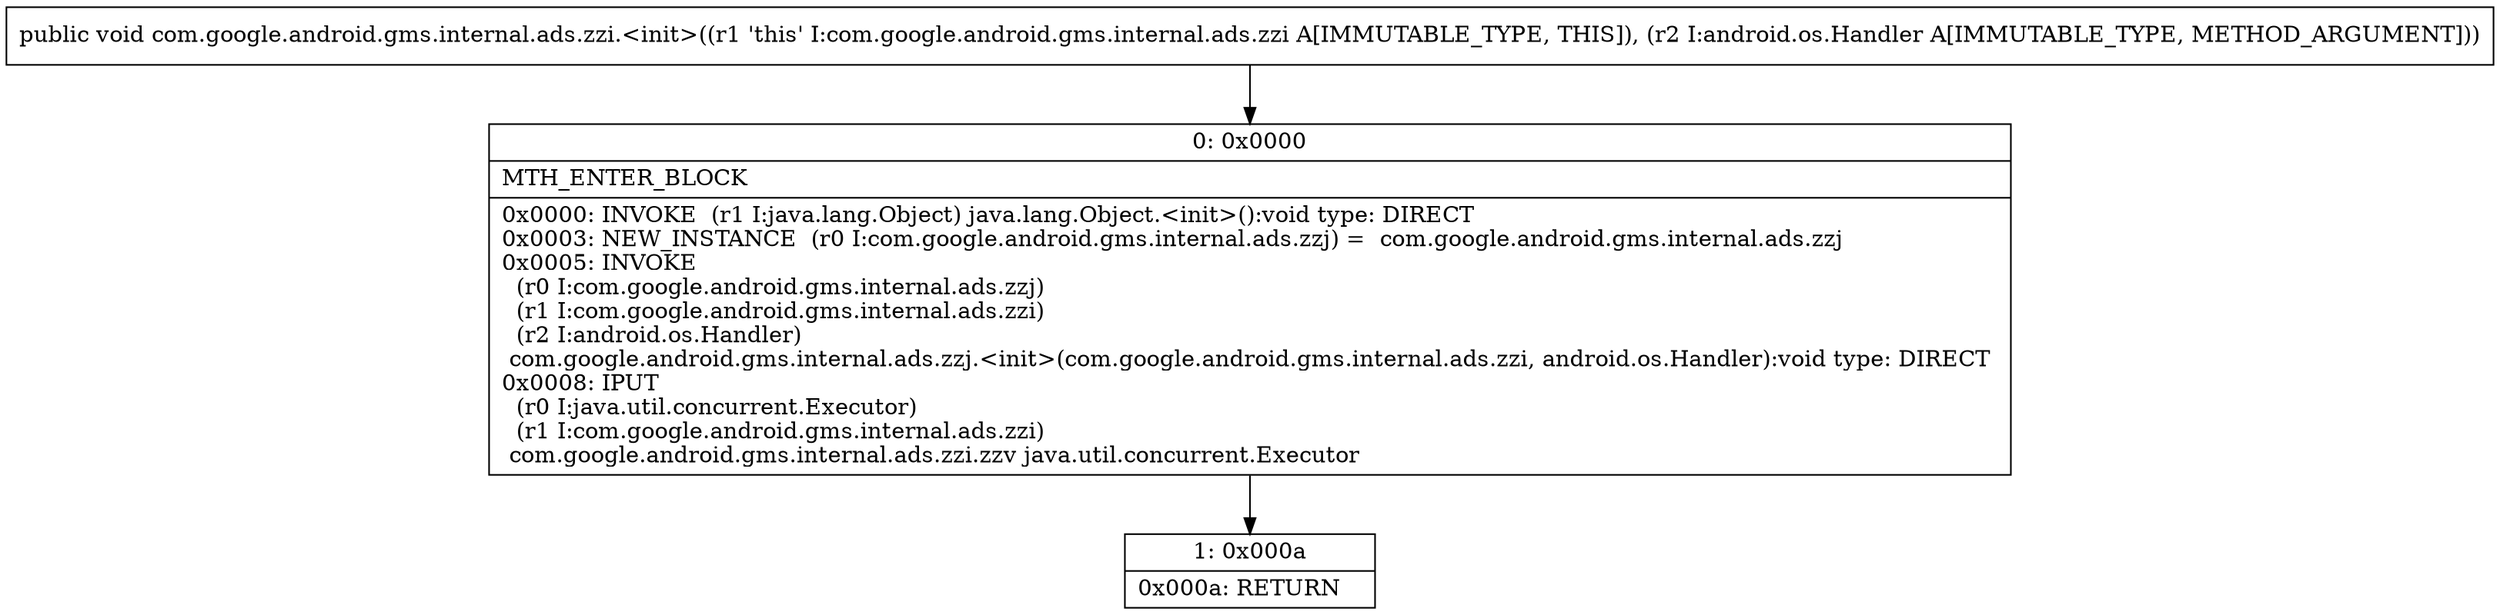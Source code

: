 digraph "CFG forcom.google.android.gms.internal.ads.zzi.\<init\>(Landroid\/os\/Handler;)V" {
Node_0 [shape=record,label="{0\:\ 0x0000|MTH_ENTER_BLOCK\l|0x0000: INVOKE  (r1 I:java.lang.Object) java.lang.Object.\<init\>():void type: DIRECT \l0x0003: NEW_INSTANCE  (r0 I:com.google.android.gms.internal.ads.zzj) =  com.google.android.gms.internal.ads.zzj \l0x0005: INVOKE  \l  (r0 I:com.google.android.gms.internal.ads.zzj)\l  (r1 I:com.google.android.gms.internal.ads.zzi)\l  (r2 I:android.os.Handler)\l com.google.android.gms.internal.ads.zzj.\<init\>(com.google.android.gms.internal.ads.zzi, android.os.Handler):void type: DIRECT \l0x0008: IPUT  \l  (r0 I:java.util.concurrent.Executor)\l  (r1 I:com.google.android.gms.internal.ads.zzi)\l com.google.android.gms.internal.ads.zzi.zzv java.util.concurrent.Executor \l}"];
Node_1 [shape=record,label="{1\:\ 0x000a|0x000a: RETURN   \l}"];
MethodNode[shape=record,label="{public void com.google.android.gms.internal.ads.zzi.\<init\>((r1 'this' I:com.google.android.gms.internal.ads.zzi A[IMMUTABLE_TYPE, THIS]), (r2 I:android.os.Handler A[IMMUTABLE_TYPE, METHOD_ARGUMENT])) }"];
MethodNode -> Node_0;
Node_0 -> Node_1;
}

